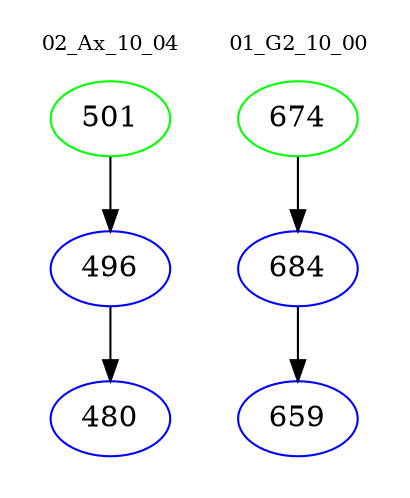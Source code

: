 digraph{
subgraph cluster_0 {
color = white
label = "02_Ax_10_04";
fontsize=10;
T0_501 [label="501", color="green"]
T0_501 -> T0_496 [color="black"]
T0_496 [label="496", color="blue"]
T0_496 -> T0_480 [color="black"]
T0_480 [label="480", color="blue"]
}
subgraph cluster_1 {
color = white
label = "01_G2_10_00";
fontsize=10;
T1_674 [label="674", color="green"]
T1_674 -> T1_684 [color="black"]
T1_684 [label="684", color="blue"]
T1_684 -> T1_659 [color="black"]
T1_659 [label="659", color="blue"]
}
}
